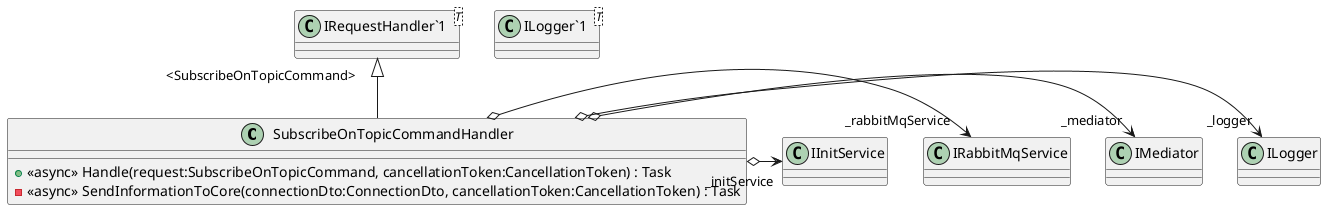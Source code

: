 @startuml
class SubscribeOnTopicCommandHandler {
    + <<async>> Handle(request:SubscribeOnTopicCommand, cancellationToken:CancellationToken) : Task
    - <<async>> SendInformationToCore(connectionDto:ConnectionDto, cancellationToken:CancellationToken) : Task
}
class "ILogger`1"<T> {
}
class "IRequestHandler`1"<T> {
}
"IRequestHandler`1" "<SubscribeOnTopicCommand>" <|-- SubscribeOnTopicCommandHandler
SubscribeOnTopicCommandHandler o-> "_logger" ILogger
SubscribeOnTopicCommandHandler o-> "_mediator" IMediator
SubscribeOnTopicCommandHandler o-> "_rabbitMqService" IRabbitMqService
SubscribeOnTopicCommandHandler o-> "_initService" IInitService
@enduml
